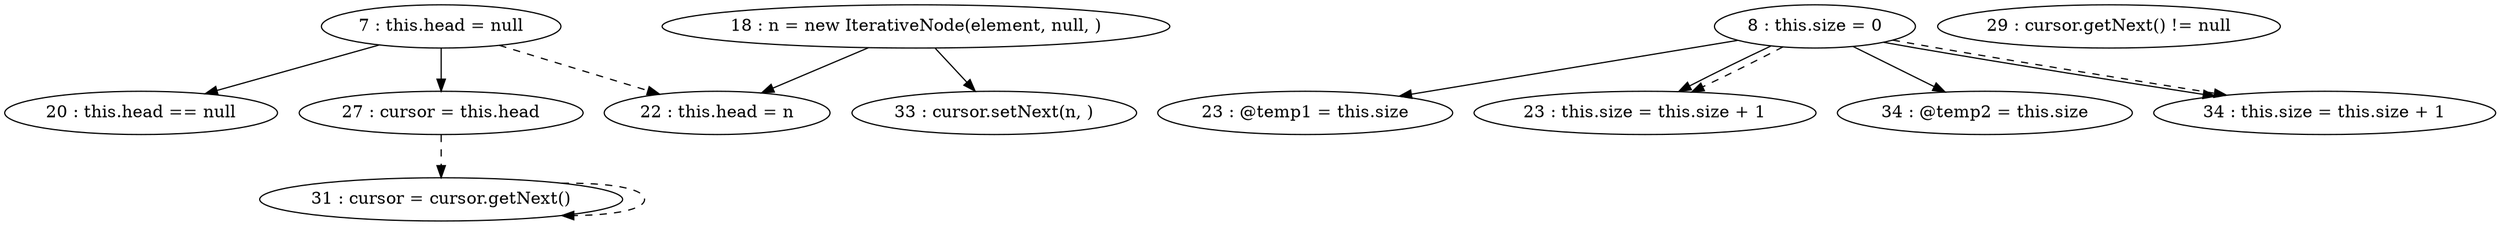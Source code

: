 digraph G {
"7 : this.head = null"
"7 : this.head = null" -> "20 : this.head == null"
"7 : this.head = null" -> "27 : cursor = this.head"
"7 : this.head = null" -> "22 : this.head = n" [style=dashed]
"8 : this.size = 0"
"8 : this.size = 0" -> "23 : @temp1 = this.size"
"8 : this.size = 0" -> "23 : this.size = this.size + 1"
"8 : this.size = 0" -> "34 : @temp2 = this.size"
"8 : this.size = 0" -> "34 : this.size = this.size + 1"
"8 : this.size = 0" -> "23 : this.size = this.size + 1" [style=dashed]
"8 : this.size = 0" -> "34 : this.size = this.size + 1" [style=dashed]
"18 : n = new IterativeNode(element, null, )"
"18 : n = new IterativeNode(element, null, )" -> "22 : this.head = n"
"18 : n = new IterativeNode(element, null, )" -> "33 : cursor.setNext(n, )"
"20 : this.head == null"
"22 : this.head = n"
"23 : @temp1 = this.size"
"23 : this.size = this.size + 1"
"27 : cursor = this.head"
"27 : cursor = this.head" -> "31 : cursor = cursor.getNext()" [style=dashed]
"29 : cursor.getNext() != null"
"31 : cursor = cursor.getNext()"
"31 : cursor = cursor.getNext()" -> "31 : cursor = cursor.getNext()" [style=dashed]
"29 : cursor.getNext() != null"
"33 : cursor.setNext(n, )"
"34 : @temp2 = this.size"
"34 : this.size = this.size + 1"
}